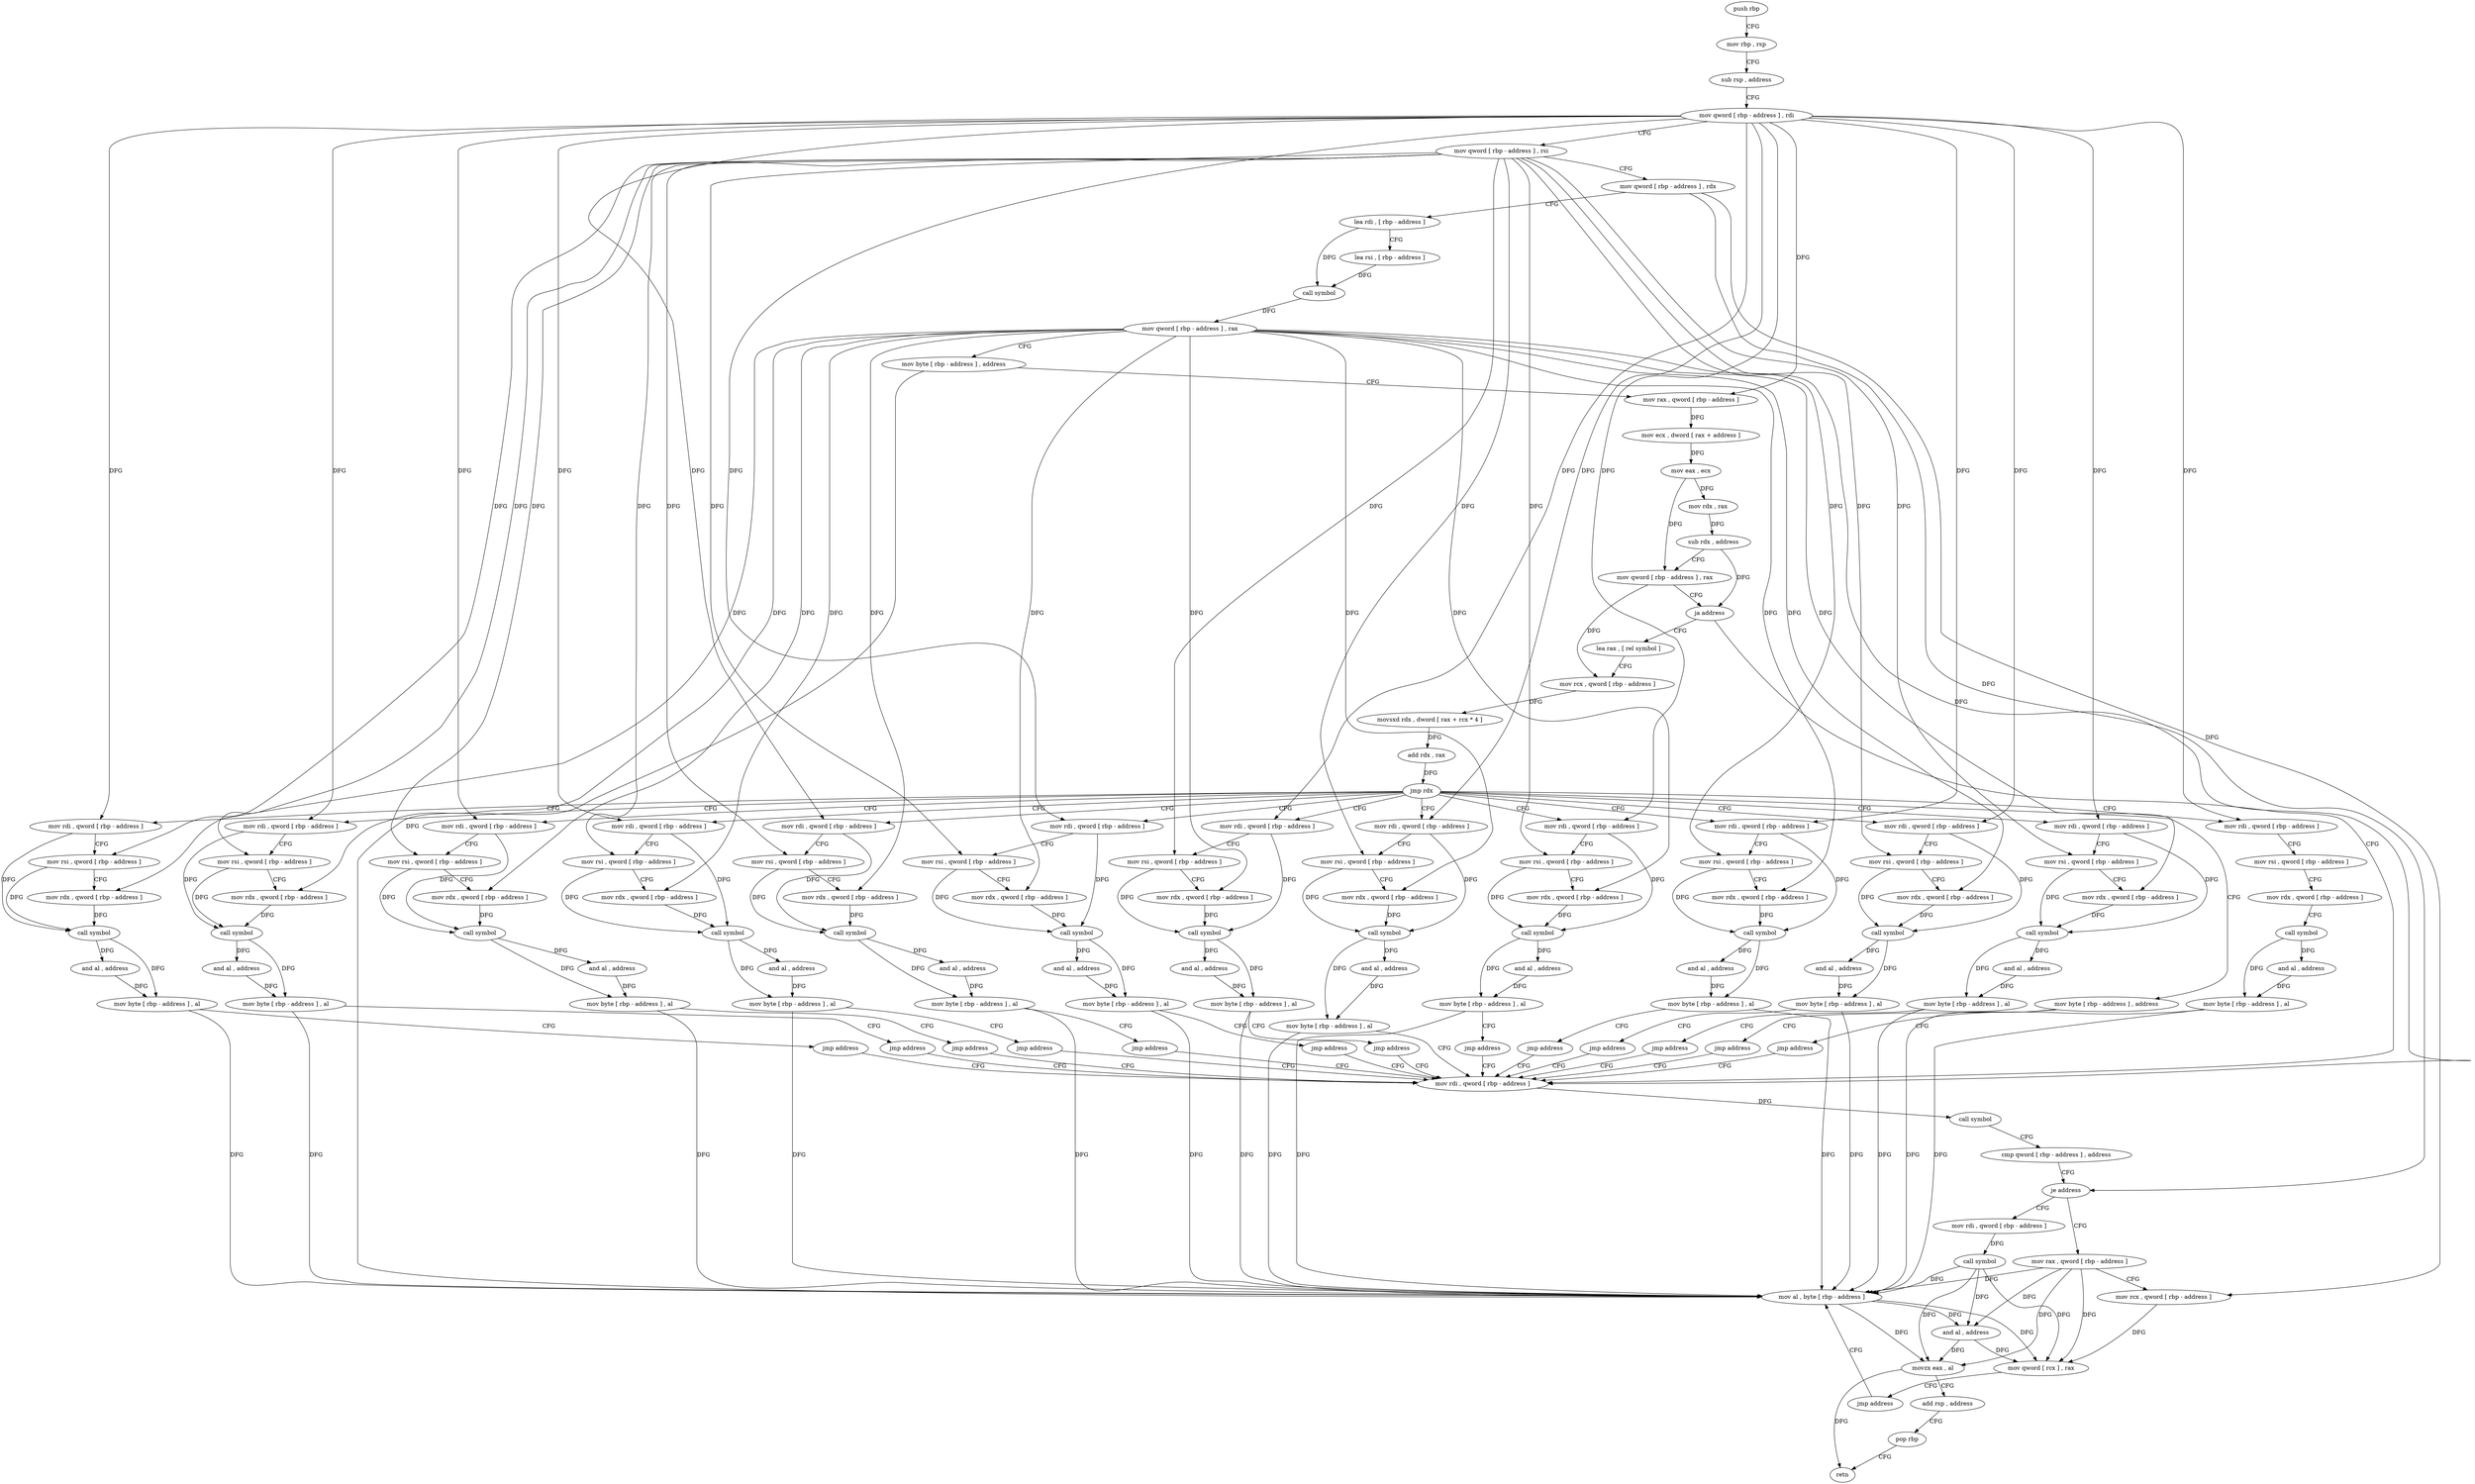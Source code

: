 digraph "func" {
"183344" [label = "push rbp" ]
"183345" [label = "mov rbp , rsp" ]
"183348" [label = "sub rsp , address" ]
"183352" [label = "mov qword [ rbp - address ] , rdi" ]
"183356" [label = "mov qword [ rbp - address ] , rsi" ]
"183360" [label = "mov qword [ rbp - address ] , rdx" ]
"183364" [label = "lea rdi , [ rbp - address ]" ]
"183368" [label = "lea rsi , [ rbp - address ]" ]
"183372" [label = "call symbol" ]
"183377" [label = "mov qword [ rbp - address ] , rax" ]
"183381" [label = "mov byte [ rbp - address ] , address" ]
"183385" [label = "mov rax , qword [ rbp - address ]" ]
"183389" [label = "mov ecx , dword [ rax + address ]" ]
"183392" [label = "mov eax , ecx" ]
"183394" [label = "mov rdx , rax" ]
"183397" [label = "sub rdx , address" ]
"183401" [label = "mov qword [ rbp - address ] , rax" ]
"183405" [label = "ja address" ]
"183786" [label = "mov rdi , qword [ rbp - address ]" ]
"183411" [label = "lea rax , [ rel symbol ]" ]
"183790" [label = "call symbol" ]
"183795" [label = "cmp qword [ rbp - address ] , address" ]
"183800" [label = "je address" ]
"183822" [label = "mov rdi , qword [ rbp - address ]" ]
"183806" [label = "mov rax , qword [ rbp - address ]" ]
"183418" [label = "mov rcx , qword [ rbp - address ]" ]
"183422" [label = "movsxd rdx , dword [ rax + rcx * 4 ]" ]
"183426" [label = "add rdx , rax" ]
"183429" [label = "jmp rdx" ]
"183431" [label = "mov byte [ rbp - address ] , address" ]
"183440" [label = "mov rdi , qword [ rbp - address ]" ]
"183467" [label = "mov rdi , qword [ rbp - address ]" ]
"183494" [label = "mov rdi , qword [ rbp - address ]" ]
"183521" [label = "mov rdi , qword [ rbp - address ]" ]
"183548" [label = "mov rdi , qword [ rbp - address ]" ]
"183575" [label = "mov rdi , qword [ rbp - address ]" ]
"183602" [label = "mov rdi , qword [ rbp - address ]" ]
"183629" [label = "mov rdi , qword [ rbp - address ]" ]
"183656" [label = "mov rdi , qword [ rbp - address ]" ]
"183683" [label = "mov rdi , qword [ rbp - address ]" ]
"183710" [label = "mov rdi , qword [ rbp - address ]" ]
"183737" [label = "mov rdi , qword [ rbp - address ]" ]
"183764" [label = "mov rdi , qword [ rbp - address ]" ]
"183826" [label = "call symbol" ]
"183831" [label = "mov al , byte [ rbp - address ]" ]
"183810" [label = "mov rcx , qword [ rbp - address ]" ]
"183814" [label = "mov qword [ rcx ] , rax" ]
"183817" [label = "jmp address" ]
"183435" [label = "jmp address" ]
"183444" [label = "mov rsi , qword [ rbp - address ]" ]
"183448" [label = "mov rdx , qword [ rbp - address ]" ]
"183452" [label = "call symbol" ]
"183457" [label = "and al , address" ]
"183459" [label = "mov byte [ rbp - address ] , al" ]
"183462" [label = "jmp address" ]
"183471" [label = "mov rsi , qword [ rbp - address ]" ]
"183475" [label = "mov rdx , qword [ rbp - address ]" ]
"183479" [label = "call symbol" ]
"183484" [label = "and al , address" ]
"183486" [label = "mov byte [ rbp - address ] , al" ]
"183489" [label = "jmp address" ]
"183498" [label = "mov rsi , qword [ rbp - address ]" ]
"183502" [label = "mov rdx , qword [ rbp - address ]" ]
"183506" [label = "call symbol" ]
"183511" [label = "and al , address" ]
"183513" [label = "mov byte [ rbp - address ] , al" ]
"183516" [label = "jmp address" ]
"183525" [label = "mov rsi , qword [ rbp - address ]" ]
"183529" [label = "mov rdx , qword [ rbp - address ]" ]
"183533" [label = "call symbol" ]
"183538" [label = "and al , address" ]
"183540" [label = "mov byte [ rbp - address ] , al" ]
"183543" [label = "jmp address" ]
"183552" [label = "mov rsi , qword [ rbp - address ]" ]
"183556" [label = "mov rdx , qword [ rbp - address ]" ]
"183560" [label = "call symbol" ]
"183565" [label = "and al , address" ]
"183567" [label = "mov byte [ rbp - address ] , al" ]
"183570" [label = "jmp address" ]
"183579" [label = "mov rsi , qword [ rbp - address ]" ]
"183583" [label = "mov rdx , qword [ rbp - address ]" ]
"183587" [label = "call symbol" ]
"183592" [label = "and al , address" ]
"183594" [label = "mov byte [ rbp - address ] , al" ]
"183597" [label = "jmp address" ]
"183606" [label = "mov rsi , qword [ rbp - address ]" ]
"183610" [label = "mov rdx , qword [ rbp - address ]" ]
"183614" [label = "call symbol" ]
"183619" [label = "and al , address" ]
"183621" [label = "mov byte [ rbp - address ] , al" ]
"183624" [label = "jmp address" ]
"183633" [label = "mov rsi , qword [ rbp - address ]" ]
"183637" [label = "mov rdx , qword [ rbp - address ]" ]
"183641" [label = "call symbol" ]
"183646" [label = "and al , address" ]
"183648" [label = "mov byte [ rbp - address ] , al" ]
"183651" [label = "jmp address" ]
"183660" [label = "mov rsi , qword [ rbp - address ]" ]
"183664" [label = "mov rdx , qword [ rbp - address ]" ]
"183668" [label = "call symbol" ]
"183673" [label = "and al , address" ]
"183675" [label = "mov byte [ rbp - address ] , al" ]
"183678" [label = "jmp address" ]
"183687" [label = "mov rsi , qword [ rbp - address ]" ]
"183691" [label = "mov rdx , qword [ rbp - address ]" ]
"183695" [label = "call symbol" ]
"183700" [label = "and al , address" ]
"183702" [label = "mov byte [ rbp - address ] , al" ]
"183705" [label = "jmp address" ]
"183714" [label = "mov rsi , qword [ rbp - address ]" ]
"183718" [label = "mov rdx , qword [ rbp - address ]" ]
"183722" [label = "call symbol" ]
"183727" [label = "and al , address" ]
"183729" [label = "mov byte [ rbp - address ] , al" ]
"183732" [label = "jmp address" ]
"183741" [label = "mov rsi , qword [ rbp - address ]" ]
"183745" [label = "mov rdx , qword [ rbp - address ]" ]
"183749" [label = "call symbol" ]
"183754" [label = "and al , address" ]
"183756" [label = "mov byte [ rbp - address ] , al" ]
"183759" [label = "jmp address" ]
"183768" [label = "mov rsi , qword [ rbp - address ]" ]
"183772" [label = "mov rdx , qword [ rbp - address ]" ]
"183776" [label = "call symbol" ]
"183781" [label = "and al , address" ]
"183783" [label = "mov byte [ rbp - address ] , al" ]
"183834" [label = "and al , address" ]
"183836" [label = "movzx eax , al" ]
"183839" [label = "add rsp , address" ]
"183843" [label = "pop rbp" ]
"183844" [label = "retn" ]
"183344" -> "183345" [ label = "CFG" ]
"183345" -> "183348" [ label = "CFG" ]
"183348" -> "183352" [ label = "CFG" ]
"183352" -> "183356" [ label = "CFG" ]
"183352" -> "183385" [ label = "DFG" ]
"183352" -> "183440" [ label = "DFG" ]
"183352" -> "183467" [ label = "DFG" ]
"183352" -> "183494" [ label = "DFG" ]
"183352" -> "183521" [ label = "DFG" ]
"183352" -> "183548" [ label = "DFG" ]
"183352" -> "183575" [ label = "DFG" ]
"183352" -> "183602" [ label = "DFG" ]
"183352" -> "183629" [ label = "DFG" ]
"183352" -> "183656" [ label = "DFG" ]
"183352" -> "183683" [ label = "DFG" ]
"183352" -> "183710" [ label = "DFG" ]
"183352" -> "183737" [ label = "DFG" ]
"183352" -> "183764" [ label = "DFG" ]
"183356" -> "183360" [ label = "CFG" ]
"183356" -> "183444" [ label = "DFG" ]
"183356" -> "183471" [ label = "DFG" ]
"183356" -> "183498" [ label = "DFG" ]
"183356" -> "183525" [ label = "DFG" ]
"183356" -> "183552" [ label = "DFG" ]
"183356" -> "183579" [ label = "DFG" ]
"183356" -> "183606" [ label = "DFG" ]
"183356" -> "183633" [ label = "DFG" ]
"183356" -> "183660" [ label = "DFG" ]
"183356" -> "183687" [ label = "DFG" ]
"183356" -> "183714" [ label = "DFG" ]
"183356" -> "183768" [ label = "DFG" ]
"183360" -> "183364" [ label = "CFG" ]
"183360" -> "183800" [ label = "DFG" ]
"183360" -> "183810" [ label = "DFG" ]
"183364" -> "183368" [ label = "CFG" ]
"183364" -> "183372" [ label = "DFG" ]
"183368" -> "183372" [ label = "DFG" ]
"183372" -> "183377" [ label = "DFG" ]
"183377" -> "183381" [ label = "CFG" ]
"183377" -> "183786" [ label = "DFG" ]
"183377" -> "183448" [ label = "DFG" ]
"183377" -> "183475" [ label = "DFG" ]
"183377" -> "183502" [ label = "DFG" ]
"183377" -> "183529" [ label = "DFG" ]
"183377" -> "183556" [ label = "DFG" ]
"183377" -> "183583" [ label = "DFG" ]
"183377" -> "183610" [ label = "DFG" ]
"183377" -> "183637" [ label = "DFG" ]
"183377" -> "183664" [ label = "DFG" ]
"183377" -> "183691" [ label = "DFG" ]
"183377" -> "183718" [ label = "DFG" ]
"183377" -> "183772" [ label = "DFG" ]
"183381" -> "183385" [ label = "CFG" ]
"183381" -> "183831" [ label = "DFG" ]
"183385" -> "183389" [ label = "DFG" ]
"183389" -> "183392" [ label = "DFG" ]
"183392" -> "183394" [ label = "DFG" ]
"183392" -> "183401" [ label = "DFG" ]
"183394" -> "183397" [ label = "DFG" ]
"183397" -> "183401" [ label = "CFG" ]
"183397" -> "183405" [ label = "DFG" ]
"183401" -> "183405" [ label = "CFG" ]
"183401" -> "183418" [ label = "DFG" ]
"183405" -> "183786" [ label = "CFG" ]
"183405" -> "183411" [ label = "CFG" ]
"183786" -> "183790" [ label = "DFG" ]
"183411" -> "183418" [ label = "CFG" ]
"183790" -> "183795" [ label = "CFG" ]
"183795" -> "183800" [ label = "CFG" ]
"183800" -> "183822" [ label = "CFG" ]
"183800" -> "183806" [ label = "CFG" ]
"183822" -> "183826" [ label = "DFG" ]
"183806" -> "183810" [ label = "CFG" ]
"183806" -> "183814" [ label = "DFG" ]
"183806" -> "183831" [ label = "DFG" ]
"183806" -> "183834" [ label = "DFG" ]
"183806" -> "183836" [ label = "DFG" ]
"183418" -> "183422" [ label = "DFG" ]
"183422" -> "183426" [ label = "DFG" ]
"183426" -> "183429" [ label = "DFG" ]
"183429" -> "183431" [ label = "CFG" ]
"183429" -> "183440" [ label = "CFG" ]
"183429" -> "183467" [ label = "CFG" ]
"183429" -> "183494" [ label = "CFG" ]
"183429" -> "183521" [ label = "CFG" ]
"183429" -> "183548" [ label = "CFG" ]
"183429" -> "183575" [ label = "CFG" ]
"183429" -> "183602" [ label = "CFG" ]
"183429" -> "183629" [ label = "CFG" ]
"183429" -> "183656" [ label = "CFG" ]
"183429" -> "183683" [ label = "CFG" ]
"183429" -> "183710" [ label = "CFG" ]
"183429" -> "183737" [ label = "CFG" ]
"183429" -> "183764" [ label = "CFG" ]
"183431" -> "183435" [ label = "CFG" ]
"183431" -> "183831" [ label = "DFG" ]
"183440" -> "183444" [ label = "CFG" ]
"183440" -> "183452" [ label = "DFG" ]
"183467" -> "183471" [ label = "CFG" ]
"183467" -> "183479" [ label = "DFG" ]
"183494" -> "183498" [ label = "CFG" ]
"183494" -> "183506" [ label = "DFG" ]
"183521" -> "183525" [ label = "CFG" ]
"183521" -> "183533" [ label = "DFG" ]
"183548" -> "183552" [ label = "CFG" ]
"183548" -> "183560" [ label = "DFG" ]
"183575" -> "183579" [ label = "CFG" ]
"183575" -> "183587" [ label = "DFG" ]
"183602" -> "183606" [ label = "CFG" ]
"183602" -> "183614" [ label = "DFG" ]
"183629" -> "183633" [ label = "CFG" ]
"183629" -> "183641" [ label = "DFG" ]
"183656" -> "183660" [ label = "CFG" ]
"183656" -> "183668" [ label = "DFG" ]
"183683" -> "183687" [ label = "CFG" ]
"183683" -> "183695" [ label = "DFG" ]
"183710" -> "183714" [ label = "CFG" ]
"183710" -> "183722" [ label = "DFG" ]
"183737" -> "183741" [ label = "CFG" ]
"183764" -> "183768" [ label = "CFG" ]
"183764" -> "183776" [ label = "DFG" ]
"183826" -> "183831" [ label = "DFG" ]
"183826" -> "183814" [ label = "DFG" ]
"183826" -> "183834" [ label = "DFG" ]
"183826" -> "183836" [ label = "DFG" ]
"183831" -> "183834" [ label = "DFG" ]
"183831" -> "183814" [ label = "DFG" ]
"183831" -> "183836" [ label = "DFG" ]
"183810" -> "183814" [ label = "DFG" ]
"183814" -> "183817" [ label = "CFG" ]
"183817" -> "183831" [ label = "CFG" ]
"183435" -> "183786" [ label = "CFG" ]
"183444" -> "183448" [ label = "CFG" ]
"183444" -> "183452" [ label = "DFG" ]
"183448" -> "183452" [ label = "DFG" ]
"183452" -> "183457" [ label = "DFG" ]
"183452" -> "183459" [ label = "DFG" ]
"183457" -> "183459" [ label = "DFG" ]
"183459" -> "183462" [ label = "CFG" ]
"183459" -> "183831" [ label = "DFG" ]
"183462" -> "183786" [ label = "CFG" ]
"183471" -> "183475" [ label = "CFG" ]
"183471" -> "183479" [ label = "DFG" ]
"183475" -> "183479" [ label = "DFG" ]
"183479" -> "183484" [ label = "DFG" ]
"183479" -> "183486" [ label = "DFG" ]
"183484" -> "183486" [ label = "DFG" ]
"183486" -> "183489" [ label = "CFG" ]
"183486" -> "183831" [ label = "DFG" ]
"183489" -> "183786" [ label = "CFG" ]
"183498" -> "183502" [ label = "CFG" ]
"183498" -> "183506" [ label = "DFG" ]
"183502" -> "183506" [ label = "DFG" ]
"183506" -> "183511" [ label = "DFG" ]
"183506" -> "183513" [ label = "DFG" ]
"183511" -> "183513" [ label = "DFG" ]
"183513" -> "183516" [ label = "CFG" ]
"183513" -> "183831" [ label = "DFG" ]
"183516" -> "183786" [ label = "CFG" ]
"183525" -> "183529" [ label = "CFG" ]
"183525" -> "183533" [ label = "DFG" ]
"183529" -> "183533" [ label = "DFG" ]
"183533" -> "183538" [ label = "DFG" ]
"183533" -> "183540" [ label = "DFG" ]
"183538" -> "183540" [ label = "DFG" ]
"183540" -> "183543" [ label = "CFG" ]
"183540" -> "183831" [ label = "DFG" ]
"183543" -> "183786" [ label = "CFG" ]
"183552" -> "183556" [ label = "CFG" ]
"183552" -> "183560" [ label = "DFG" ]
"183556" -> "183560" [ label = "DFG" ]
"183560" -> "183565" [ label = "DFG" ]
"183560" -> "183567" [ label = "DFG" ]
"183565" -> "183567" [ label = "DFG" ]
"183567" -> "183570" [ label = "CFG" ]
"183567" -> "183831" [ label = "DFG" ]
"183570" -> "183786" [ label = "CFG" ]
"183579" -> "183583" [ label = "CFG" ]
"183579" -> "183587" [ label = "DFG" ]
"183583" -> "183587" [ label = "DFG" ]
"183587" -> "183592" [ label = "DFG" ]
"183587" -> "183594" [ label = "DFG" ]
"183592" -> "183594" [ label = "DFG" ]
"183594" -> "183597" [ label = "CFG" ]
"183594" -> "183831" [ label = "DFG" ]
"183597" -> "183786" [ label = "CFG" ]
"183606" -> "183610" [ label = "CFG" ]
"183606" -> "183614" [ label = "DFG" ]
"183610" -> "183614" [ label = "DFG" ]
"183614" -> "183619" [ label = "DFG" ]
"183614" -> "183621" [ label = "DFG" ]
"183619" -> "183621" [ label = "DFG" ]
"183621" -> "183624" [ label = "CFG" ]
"183621" -> "183831" [ label = "DFG" ]
"183624" -> "183786" [ label = "CFG" ]
"183633" -> "183637" [ label = "CFG" ]
"183633" -> "183641" [ label = "DFG" ]
"183637" -> "183641" [ label = "DFG" ]
"183641" -> "183646" [ label = "DFG" ]
"183641" -> "183648" [ label = "DFG" ]
"183646" -> "183648" [ label = "DFG" ]
"183648" -> "183651" [ label = "CFG" ]
"183648" -> "183831" [ label = "DFG" ]
"183651" -> "183786" [ label = "CFG" ]
"183660" -> "183664" [ label = "CFG" ]
"183660" -> "183668" [ label = "DFG" ]
"183664" -> "183668" [ label = "DFG" ]
"183668" -> "183673" [ label = "DFG" ]
"183668" -> "183675" [ label = "DFG" ]
"183673" -> "183675" [ label = "DFG" ]
"183675" -> "183678" [ label = "CFG" ]
"183675" -> "183831" [ label = "DFG" ]
"183678" -> "183786" [ label = "CFG" ]
"183687" -> "183691" [ label = "CFG" ]
"183687" -> "183695" [ label = "DFG" ]
"183691" -> "183695" [ label = "DFG" ]
"183695" -> "183700" [ label = "DFG" ]
"183695" -> "183702" [ label = "DFG" ]
"183700" -> "183702" [ label = "DFG" ]
"183702" -> "183705" [ label = "CFG" ]
"183702" -> "183831" [ label = "DFG" ]
"183705" -> "183786" [ label = "CFG" ]
"183714" -> "183718" [ label = "CFG" ]
"183714" -> "183722" [ label = "DFG" ]
"183718" -> "183722" [ label = "DFG" ]
"183722" -> "183727" [ label = "DFG" ]
"183722" -> "183729" [ label = "DFG" ]
"183727" -> "183729" [ label = "DFG" ]
"183729" -> "183732" [ label = "CFG" ]
"183729" -> "183831" [ label = "DFG" ]
"183732" -> "183786" [ label = "CFG" ]
"183741" -> "183745" [ label = "CFG" ]
"183745" -> "183749" [ label = "CFG" ]
"183749" -> "183754" [ label = "DFG" ]
"183749" -> "183756" [ label = "DFG" ]
"183754" -> "183756" [ label = "DFG" ]
"183756" -> "183759" [ label = "CFG" ]
"183756" -> "183831" [ label = "DFG" ]
"183759" -> "183786" [ label = "CFG" ]
"183768" -> "183772" [ label = "CFG" ]
"183768" -> "183776" [ label = "DFG" ]
"183772" -> "183776" [ label = "DFG" ]
"183776" -> "183781" [ label = "DFG" ]
"183776" -> "183783" [ label = "DFG" ]
"183781" -> "183783" [ label = "DFG" ]
"183783" -> "183786" [ label = "CFG" ]
"183783" -> "183831" [ label = "DFG" ]
"183834" -> "183836" [ label = "DFG" ]
"183834" -> "183814" [ label = "DFG" ]
"183836" -> "183839" [ label = "CFG" ]
"183836" -> "183844" [ label = "DFG" ]
"183839" -> "183843" [ label = "CFG" ]
"183843" -> "183844" [ label = "CFG" ]
}
